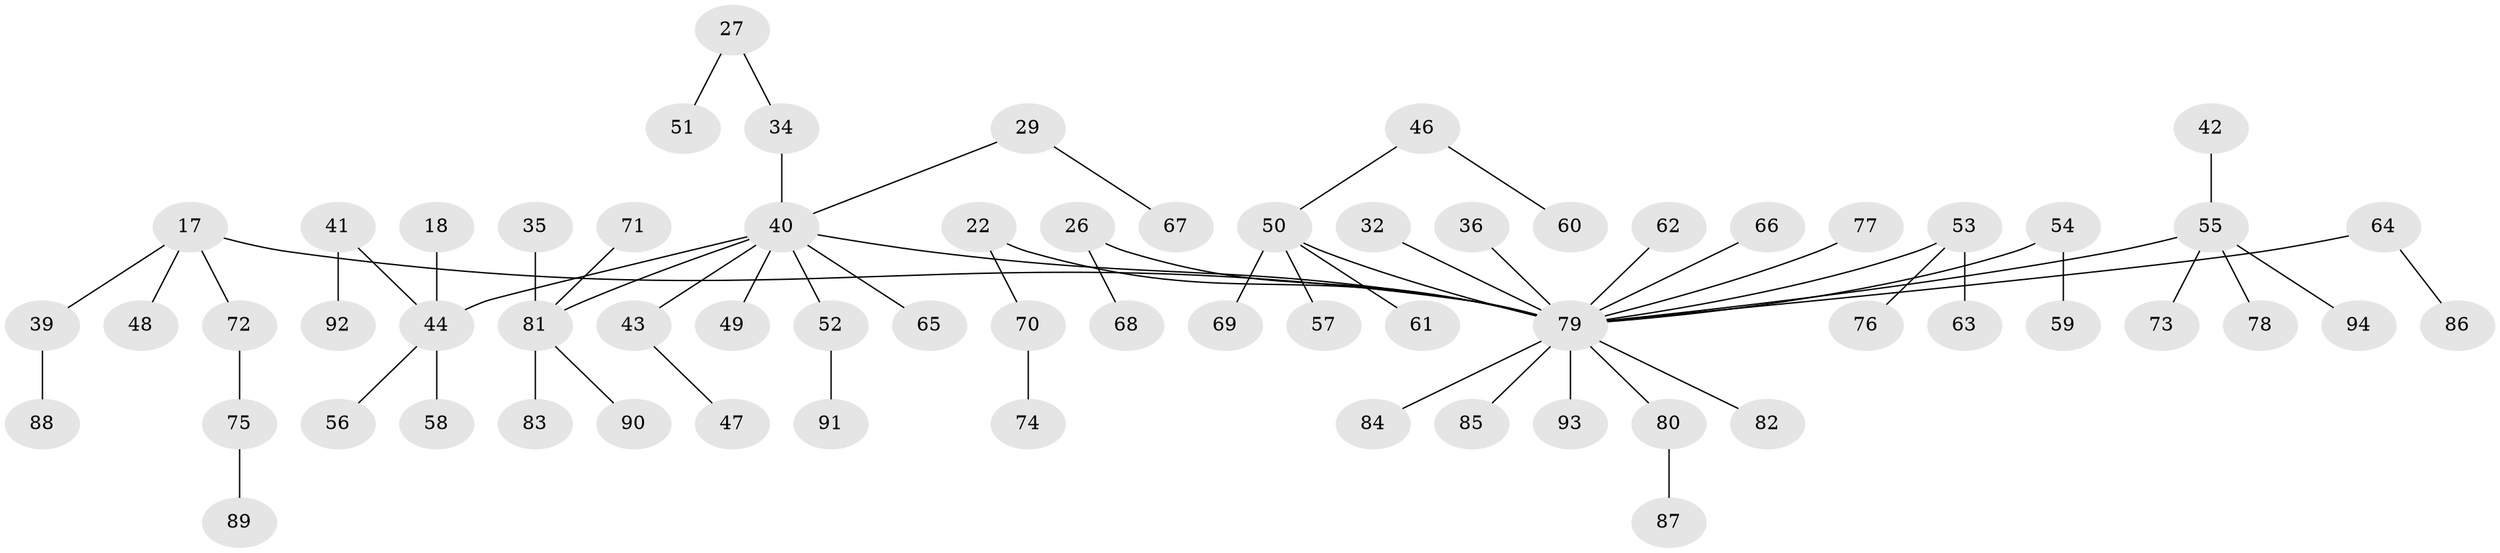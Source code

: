 // original degree distribution, {6: 0.02127659574468085, 9: 0.010638297872340425, 2: 0.2978723404255319, 4: 0.06382978723404255, 5: 0.010638297872340425, 3: 0.09574468085106383, 7: 0.010638297872340425, 1: 0.48936170212765956}
// Generated by graph-tools (version 1.1) at 2025/56/03/04/25 21:56:29]
// undirected, 65 vertices, 64 edges
graph export_dot {
graph [start="1"]
  node [color=gray90,style=filled];
  17;
  18;
  22;
  26;
  27;
  29;
  32;
  34 [super="+19"];
  35;
  36;
  39;
  40 [super="+12+7+28"];
  41;
  42;
  43;
  44 [super="+14"];
  46;
  47;
  48;
  49;
  50 [super="+37+30"];
  51;
  52;
  53 [super="+13"];
  54;
  55 [super="+38"];
  56;
  57;
  58;
  59;
  60;
  61;
  62;
  63;
  64;
  65;
  66;
  67;
  68;
  69;
  70;
  71;
  72 [super="+21"];
  73;
  74;
  75;
  76;
  77;
  78;
  79 [super="+25+4+6+15+45+23"];
  80;
  81 [super="+24"];
  82;
  83;
  84;
  85;
  86;
  87;
  88;
  89;
  90;
  91;
  92;
  93;
  94;
  17 -- 39;
  17 -- 48;
  17 -- 72;
  17 -- 79;
  18 -- 44;
  22 -- 70;
  22 -- 79;
  26 -- 68;
  26 -- 79;
  27 -- 51;
  27 -- 34;
  29 -- 67;
  29 -- 40;
  32 -- 79;
  34 -- 40;
  35 -- 81;
  36 -- 79;
  39 -- 88;
  40 -- 65;
  40 -- 44;
  40 -- 49;
  40 -- 43;
  40 -- 79;
  40 -- 52;
  40 -- 81;
  41 -- 92;
  41 -- 44;
  42 -- 55;
  43 -- 47;
  44 -- 56;
  44 -- 58;
  46 -- 60;
  46 -- 50;
  50 -- 57;
  50 -- 61;
  50 -- 69;
  50 -- 79;
  52 -- 91;
  53 -- 76;
  53 -- 63;
  53 -- 79;
  54 -- 59;
  54 -- 79;
  55 -- 78;
  55 -- 94;
  55 -- 73;
  55 -- 79;
  62 -- 79;
  64 -- 86;
  64 -- 79;
  66 -- 79;
  70 -- 74;
  71 -- 81;
  72 -- 75;
  75 -- 89;
  77 -- 79;
  79 -- 85;
  79 -- 84;
  79 -- 93;
  79 -- 82;
  79 -- 80;
  80 -- 87;
  81 -- 83;
  81 -- 90;
}
